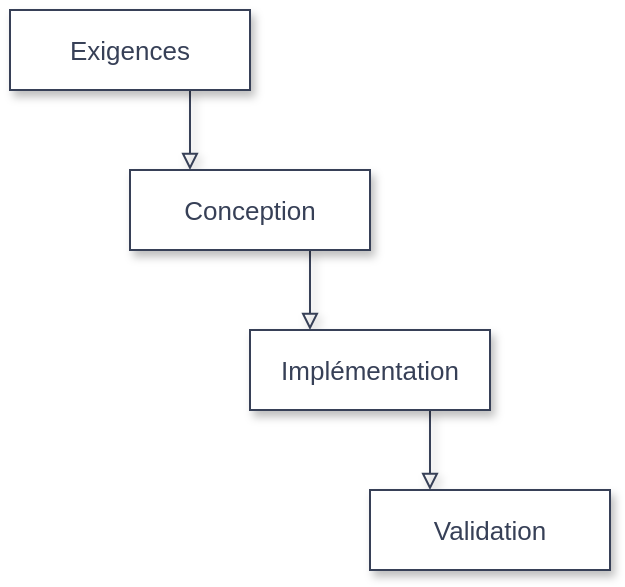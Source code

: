 <mxfile version="21.2.1" type="device">
  <diagram name="Page-1" id="cnqhx27q_BA6FtUvTpD-">
    <mxGraphModel dx="1098" dy="988" grid="1" gridSize="10" guides="1" tooltips="1" connect="1" arrows="1" fold="1" page="1" pageScale="1" pageWidth="827" pageHeight="1169" math="0" shadow="0">
      <root>
        <mxCell id="0" />
        <mxCell id="1" parent="0" />
        <mxCell id="AcWbom_f3_M_U6pNJg91-8" style="edgeStyle=orthogonalEdgeStyle;rounded=0;orthogonalLoop=1;jettySize=auto;html=1;exitX=0.75;exitY=1;exitDx=0;exitDy=0;entryX=0.25;entryY=0;entryDx=0;entryDy=0;endArrow=block;endFill=0;strokeWidth=1;shadow=1;strokeColor=#374057;fontColor=#374057;" parent="1" source="AcWbom_f3_M_U6pNJg91-2" target="AcWbom_f3_M_U6pNJg91-3" edge="1">
          <mxGeometry relative="1" as="geometry" />
        </mxCell>
        <mxCell id="AcWbom_f3_M_U6pNJg91-2" value="Exigences" style="rounded=0;whiteSpace=wrap;html=1;shadow=1;fontColor=#374057;strokeColor=#374057;fontStyle=0;fontSize=13;labelBackgroundColor=none;labelBorderColor=none;spacingTop=0;spacing=0;spacingLeft=0;spacingBottom=0;spacingRight=0;fontFamily=Arial;" parent="1" vertex="1">
          <mxGeometry x="220" y="200" width="120" height="40" as="geometry" />
        </mxCell>
        <mxCell id="AcWbom_f3_M_U6pNJg91-9" style="edgeStyle=orthogonalEdgeStyle;rounded=0;orthogonalLoop=1;jettySize=auto;html=1;exitX=0.75;exitY=1;exitDx=0;exitDy=0;entryX=0.25;entryY=0;entryDx=0;entryDy=0;endArrow=block;endFill=0;strokeWidth=1;shadow=1;strokeColor=#374057;fontColor=#374057;" parent="1" source="AcWbom_f3_M_U6pNJg91-3" target="AcWbom_f3_M_U6pNJg91-4" edge="1">
          <mxGeometry relative="1" as="geometry" />
        </mxCell>
        <mxCell id="AcWbom_f3_M_U6pNJg91-3" value="Conception" style="rounded=0;whiteSpace=wrap;html=1;shadow=1;fontColor=#374057;strokeColor=#374057;fontStyle=0;fontSize=13;labelBackgroundColor=none;labelBorderColor=none;spacingTop=0;spacing=0;spacingLeft=0;spacingBottom=0;spacingRight=0;fontFamily=Arial;" parent="1" vertex="1">
          <mxGeometry x="280" y="280" width="120" height="40" as="geometry" />
        </mxCell>
        <mxCell id="AcWbom_f3_M_U6pNJg91-10" style="edgeStyle=orthogonalEdgeStyle;rounded=0;orthogonalLoop=1;jettySize=auto;html=1;exitX=0.75;exitY=1;exitDx=0;exitDy=0;entryX=0.25;entryY=0;entryDx=0;entryDy=0;endArrow=block;endFill=0;strokeWidth=1;shadow=1;strokeColor=#374057;fontColor=#374057;" parent="1" source="AcWbom_f3_M_U6pNJg91-4" target="AcWbom_f3_M_U6pNJg91-5" edge="1">
          <mxGeometry relative="1" as="geometry" />
        </mxCell>
        <mxCell id="AcWbom_f3_M_U6pNJg91-4" value="Implémentation" style="rounded=0;whiteSpace=wrap;html=1;shadow=1;fontColor=#374057;strokeColor=#374057;fontStyle=0;fontSize=13;labelBackgroundColor=none;labelBorderColor=none;spacingTop=0;spacing=0;spacingLeft=0;spacingBottom=0;spacingRight=0;fontFamily=Arial;" parent="1" vertex="1">
          <mxGeometry x="340" y="360" width="120" height="40" as="geometry" />
        </mxCell>
        <mxCell id="AcWbom_f3_M_U6pNJg91-5" value="Validation" style="rounded=0;whiteSpace=wrap;html=1;shadow=1;fontColor=#374057;strokeColor=#374057;fontStyle=0;fontSize=13;labelBackgroundColor=none;labelBorderColor=none;spacingTop=0;spacing=0;spacingLeft=0;spacingBottom=0;spacingRight=0;fontFamily=Arial;" parent="1" vertex="1">
          <mxGeometry x="400" y="440" width="120" height="40" as="geometry" />
        </mxCell>
      </root>
    </mxGraphModel>
  </diagram>
</mxfile>
